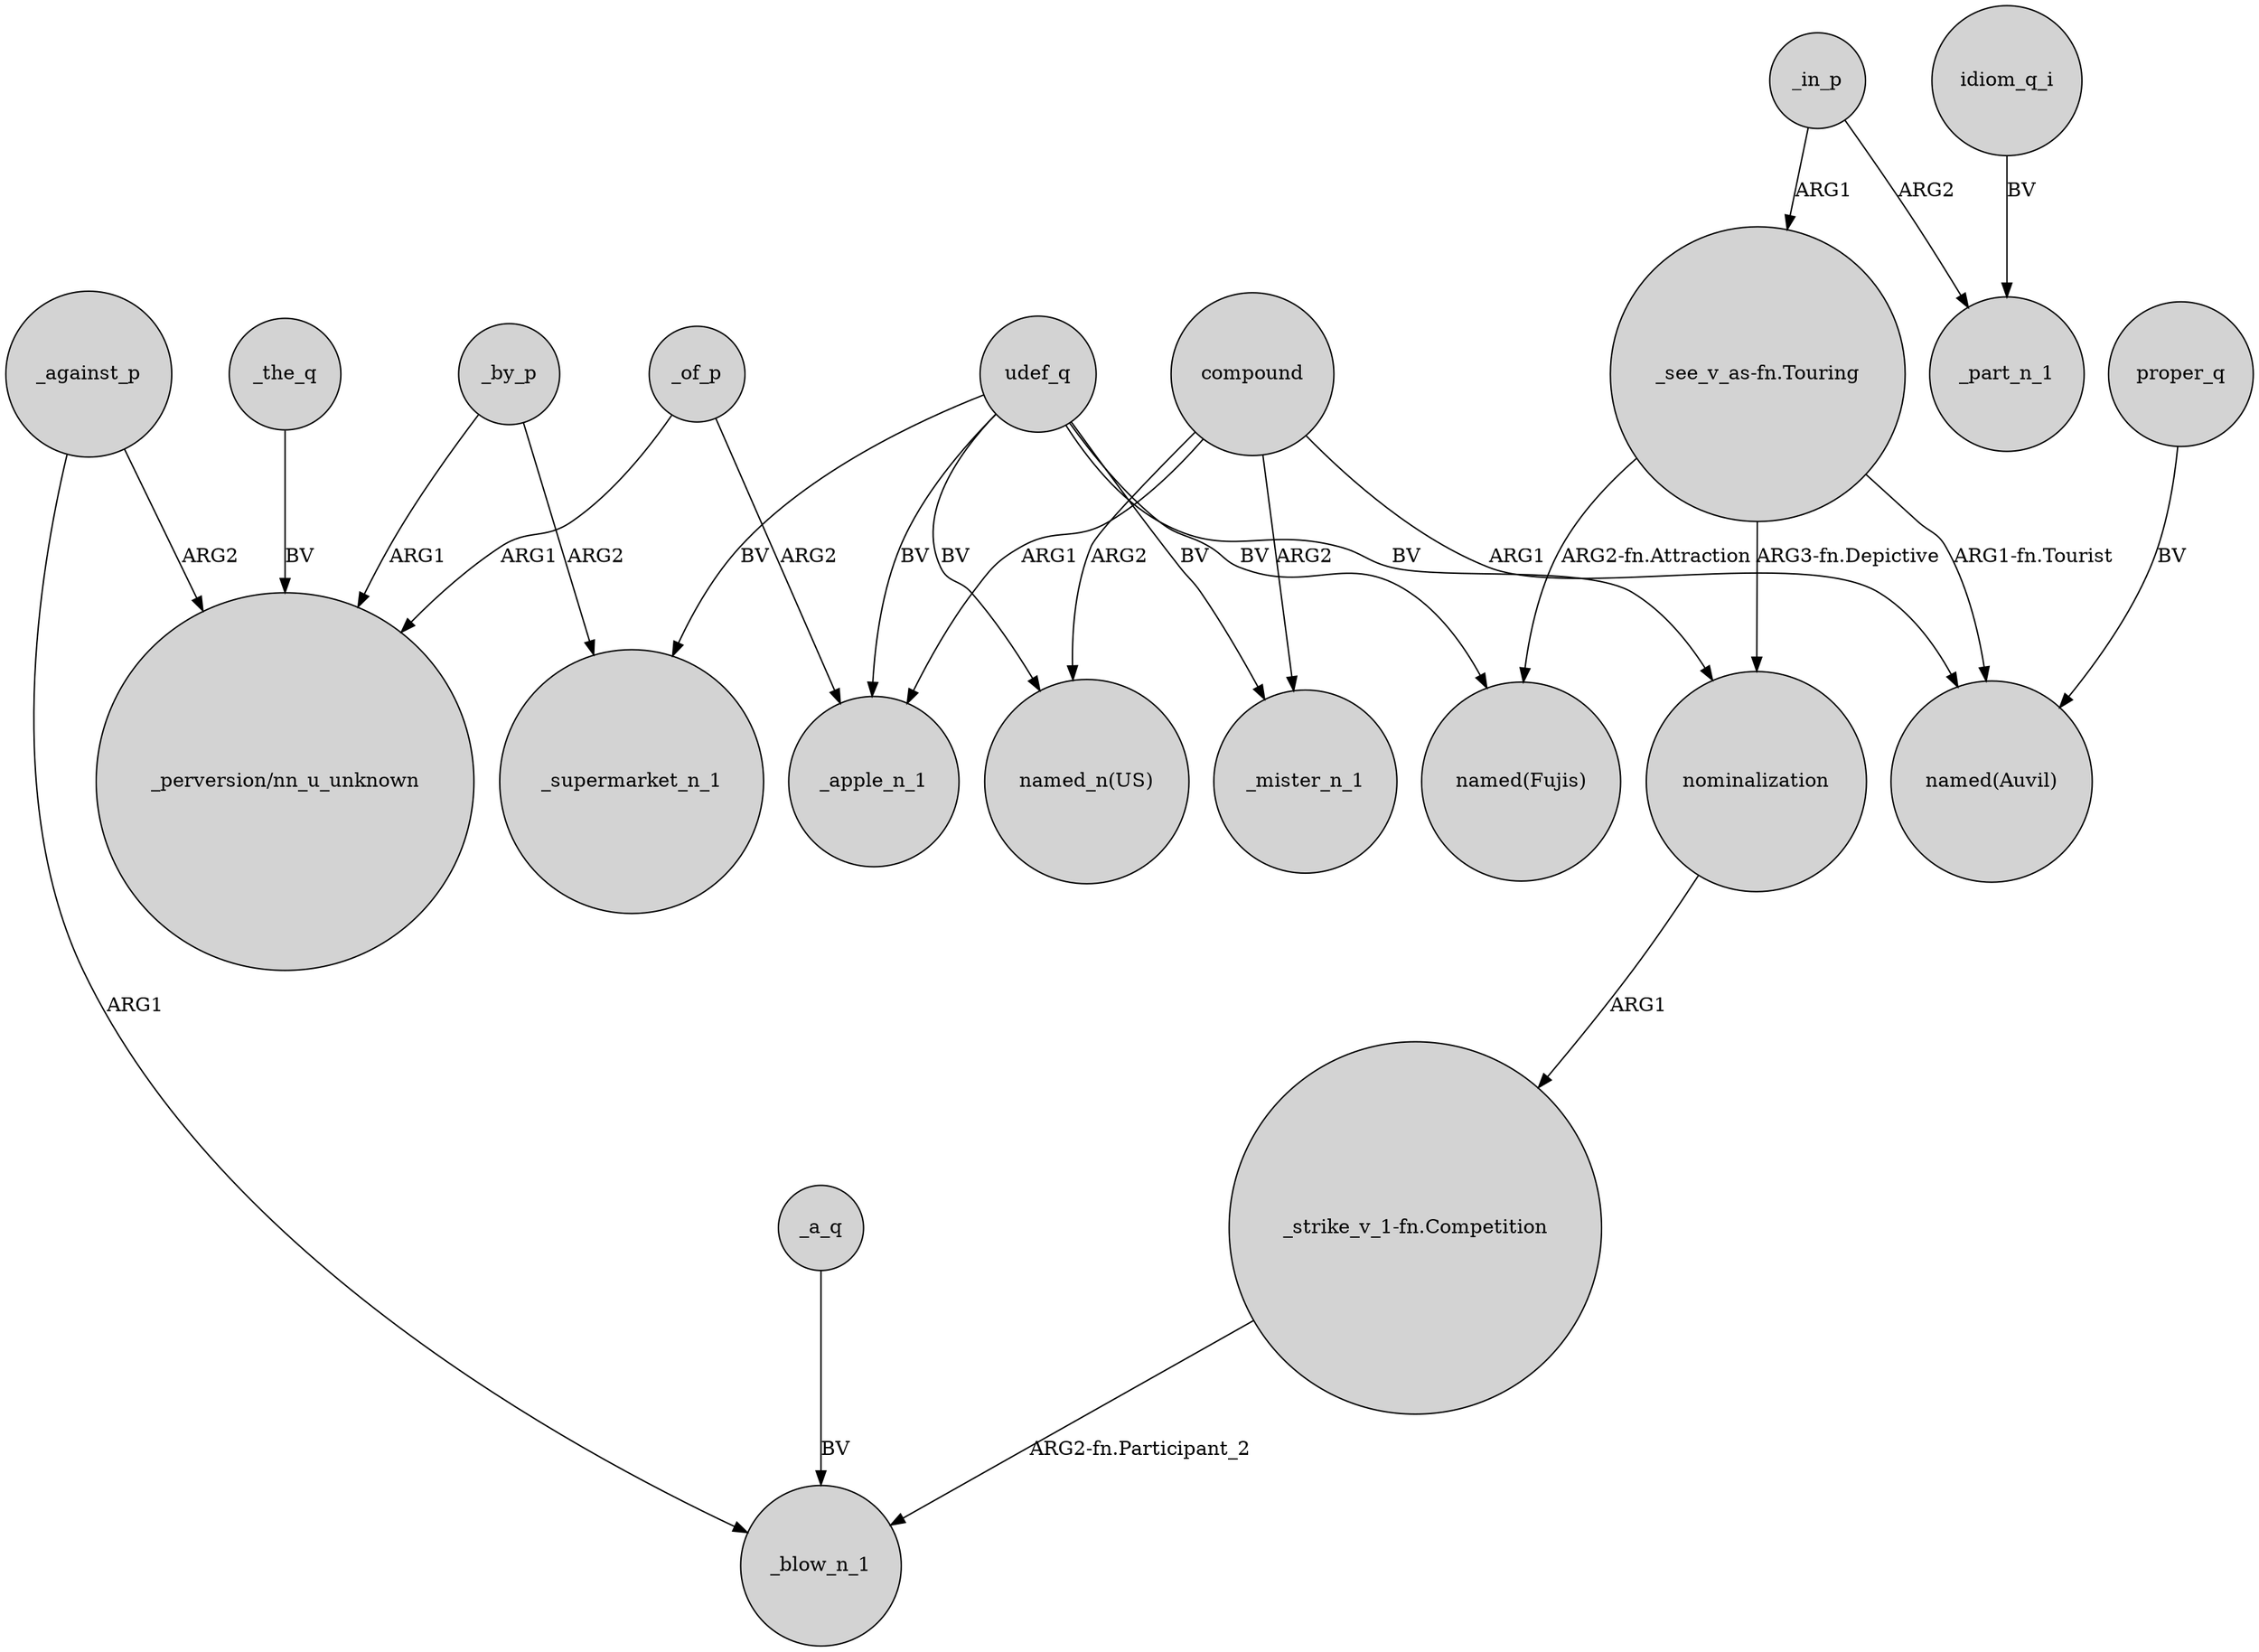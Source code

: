 digraph {
	node [shape=circle style=filled]
	compound -> _mister_n_1 [label=ARG2]
	_against_p -> _blow_n_1 [label=ARG1]
	_the_q -> "_perversion/nn_u_unknown" [label=BV]
	udef_q -> nominalization [label=BV]
	compound -> _apple_n_1 [label=ARG1]
	udef_q -> _mister_n_1 [label=BV]
	proper_q -> "named(Auvil)" [label=BV]
	_of_p -> _apple_n_1 [label=ARG2]
	compound -> "named(Auvil)" [label=ARG1]
	_a_q -> _blow_n_1 [label=BV]
	_by_p -> "_perversion/nn_u_unknown" [label=ARG1]
	"_see_v_as-fn.Touring" -> "named(Fujis)" [label="ARG2-fn.Attraction"]
	_by_p -> _supermarket_n_1 [label=ARG2]
	"_see_v_as-fn.Touring" -> "named(Auvil)" [label="ARG1-fn.Tourist"]
	_against_p -> "_perversion/nn_u_unknown" [label=ARG2]
	udef_q -> "named(Fujis)" [label=BV]
	nominalization -> "_strike_v_1-fn.Competition" [label=ARG1]
	_in_p -> _part_n_1 [label=ARG2]
	_of_p -> "_perversion/nn_u_unknown" [label=ARG1]
	"_strike_v_1-fn.Competition" -> _blow_n_1 [label="ARG2-fn.Participant_2"]
	idiom_q_i -> _part_n_1 [label=BV]
	"_see_v_as-fn.Touring" -> nominalization [label="ARG3-fn.Depictive"]
	udef_q -> _apple_n_1 [label=BV]
	compound -> "named_n(US)" [label=ARG2]
	_in_p -> "_see_v_as-fn.Touring" [label=ARG1]
	udef_q -> "named_n(US)" [label=BV]
	udef_q -> _supermarket_n_1 [label=BV]
}

